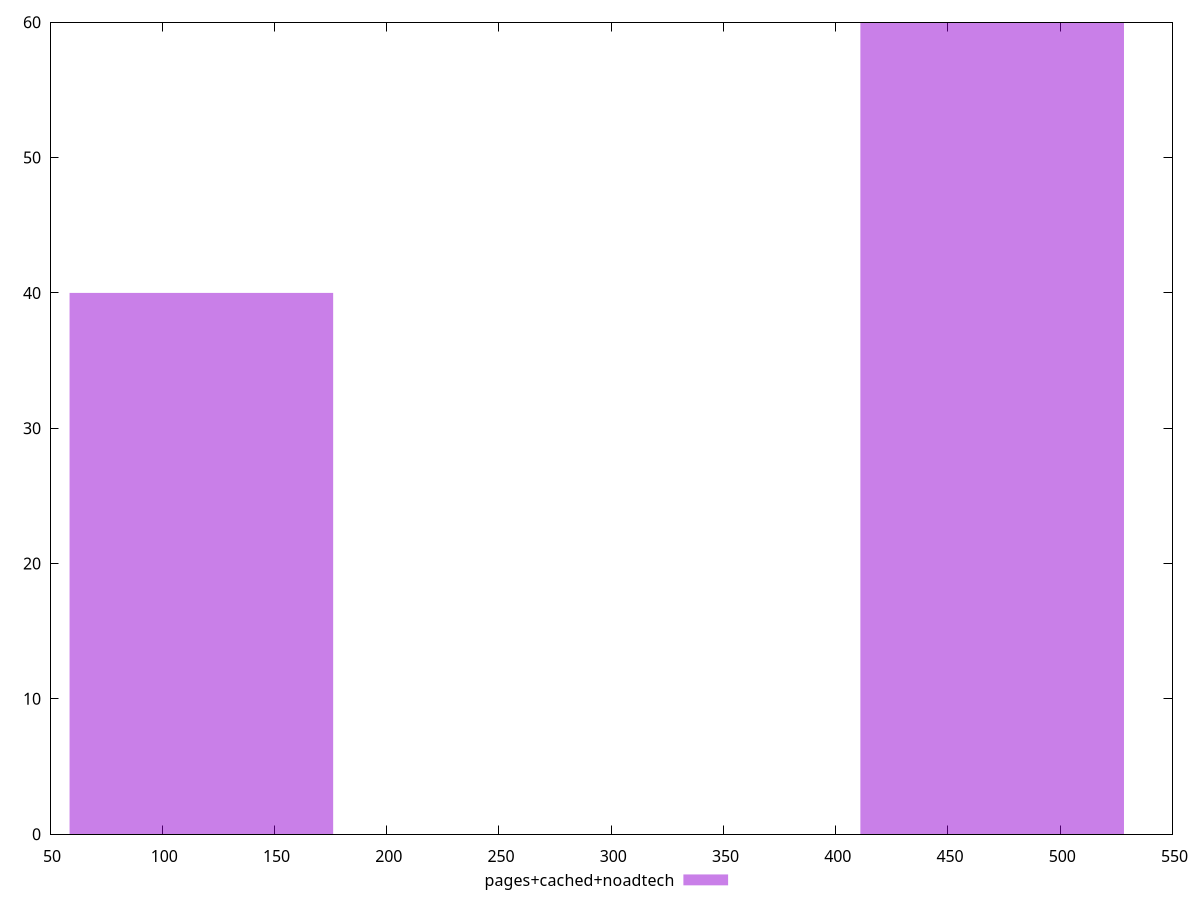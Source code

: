 $_pagesCachedNoadtech <<EOF
469.679174123014 60
117.4197935307535 40
EOF
set key outside below
set terminal pngcairo
set output "report_00004_2020-11-02T20-21-41.718Z/render-blocking-resources/pages+cached+noadtech//raw_hist.png"
set yrange [0:60]
set boxwidth 117.4197935307535
set style fill transparent solid 0.5 noborder
plot $_pagesCachedNoadtech title "pages+cached+noadtech" with boxes ,